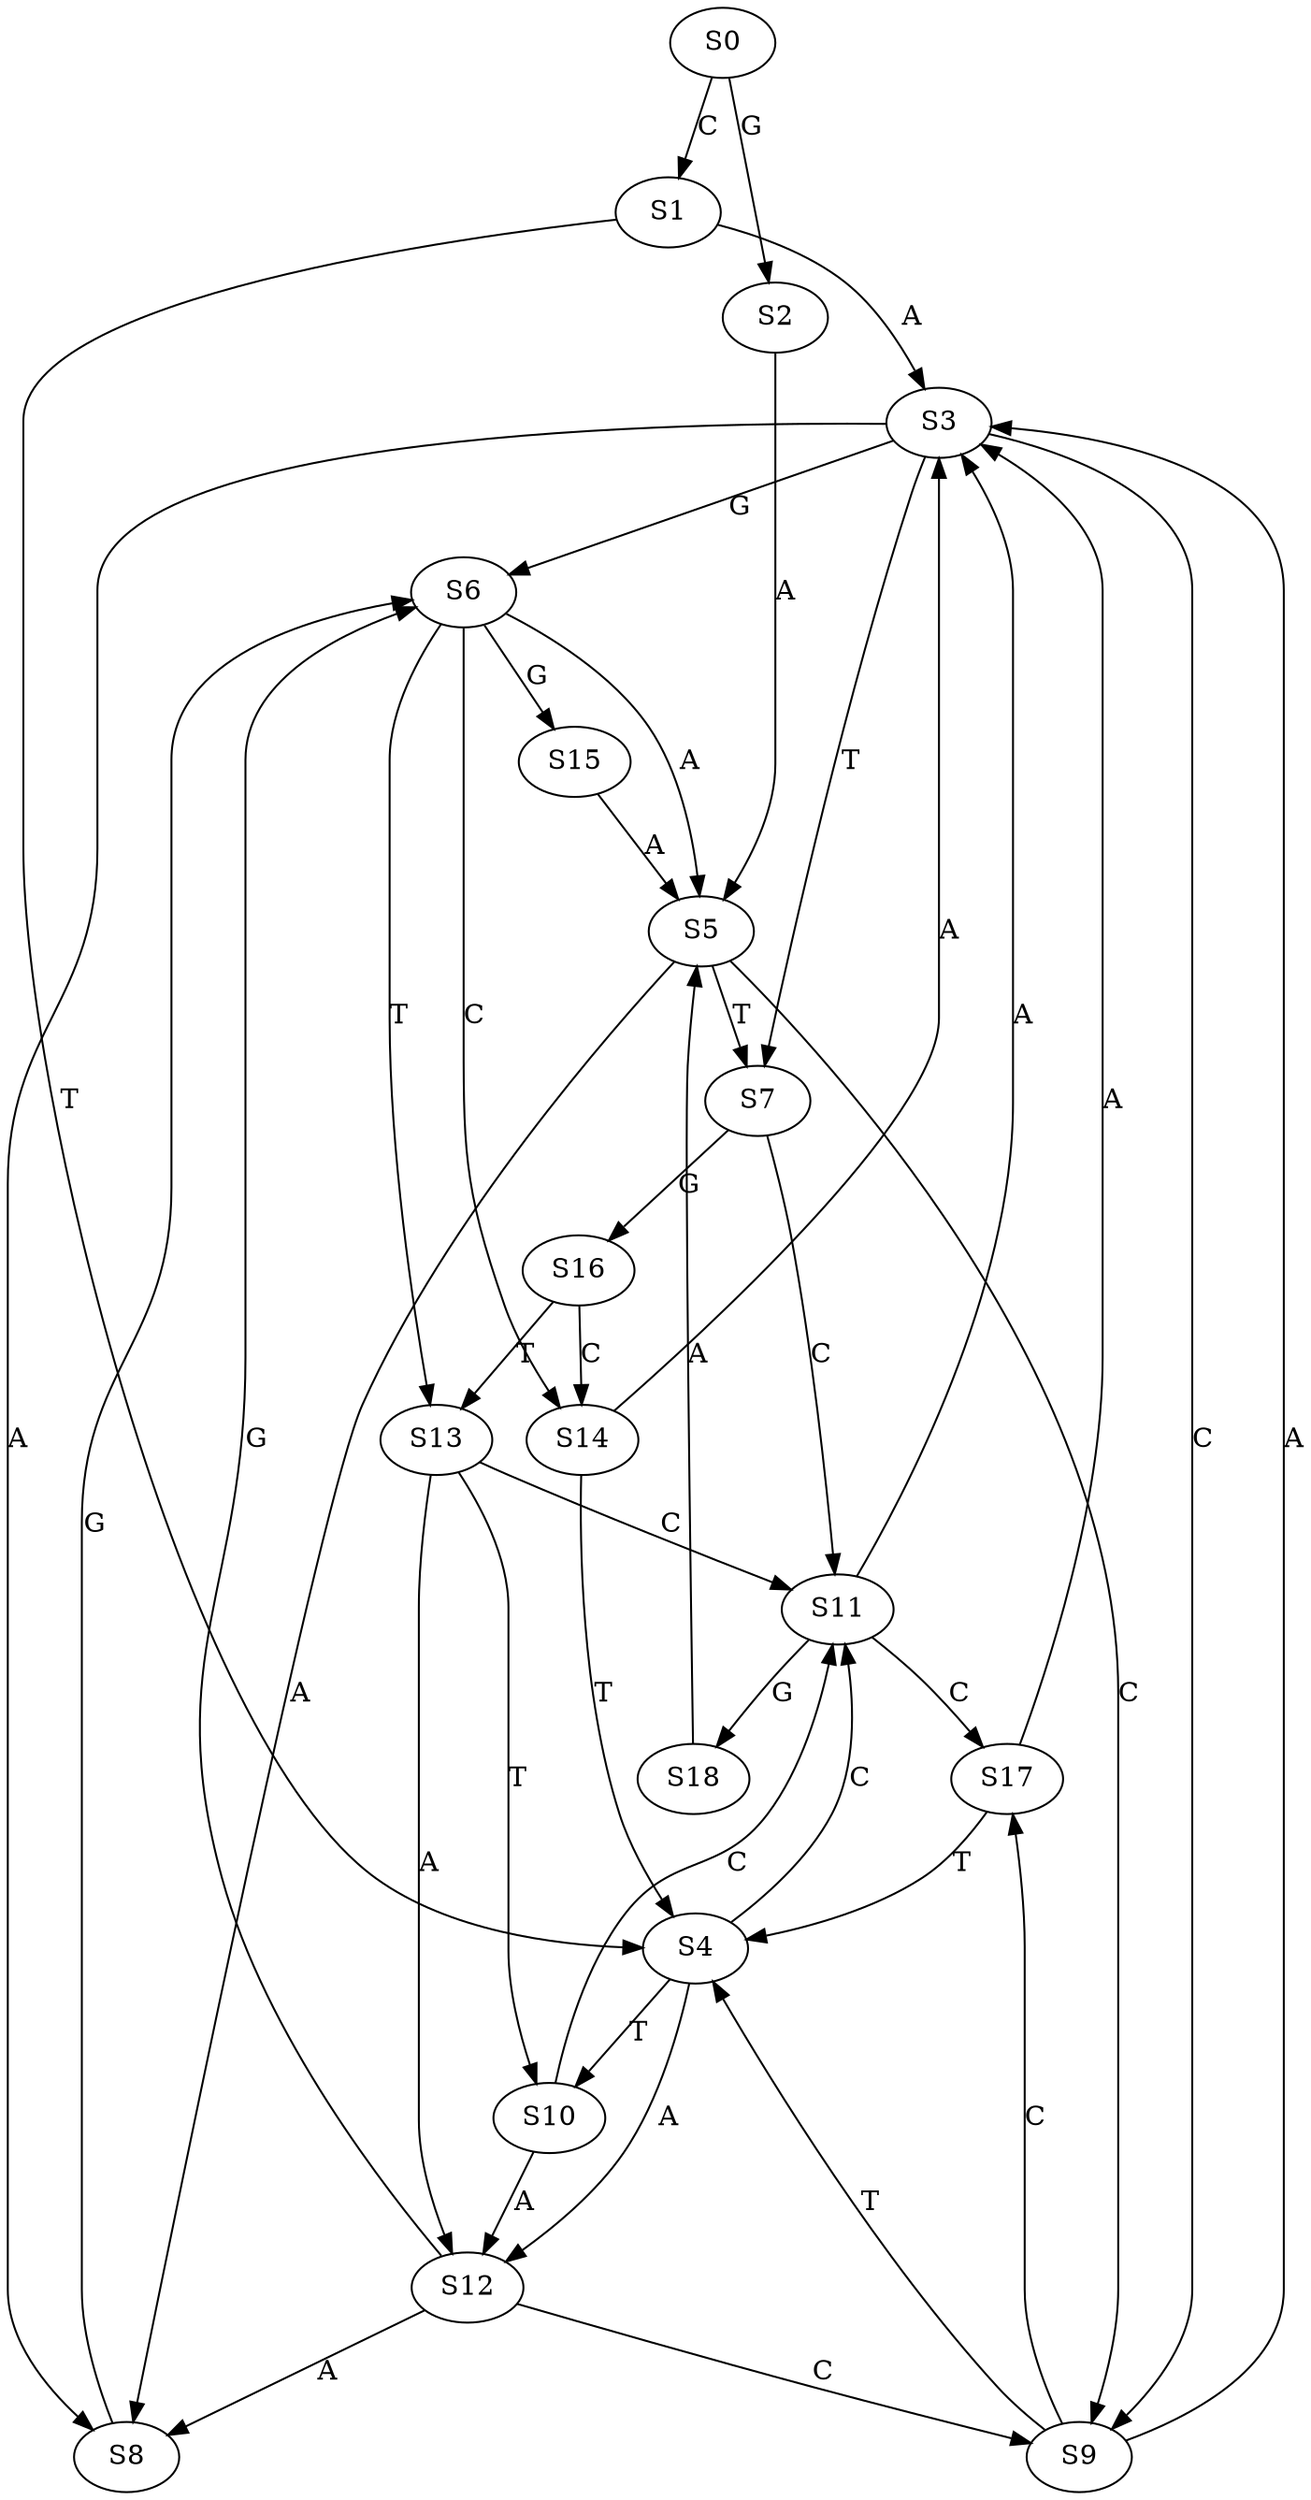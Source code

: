 strict digraph  {
	S0 -> S1 [ label = C ];
	S0 -> S2 [ label = G ];
	S1 -> S3 [ label = A ];
	S1 -> S4 [ label = T ];
	S2 -> S5 [ label = A ];
	S3 -> S6 [ label = G ];
	S3 -> S7 [ label = T ];
	S3 -> S8 [ label = A ];
	S3 -> S9 [ label = C ];
	S4 -> S10 [ label = T ];
	S4 -> S11 [ label = C ];
	S4 -> S12 [ label = A ];
	S5 -> S7 [ label = T ];
	S5 -> S8 [ label = A ];
	S5 -> S9 [ label = C ];
	S6 -> S13 [ label = T ];
	S6 -> S14 [ label = C ];
	S6 -> S5 [ label = A ];
	S6 -> S15 [ label = G ];
	S7 -> S16 [ label = G ];
	S7 -> S11 [ label = C ];
	S8 -> S6 [ label = G ];
	S9 -> S4 [ label = T ];
	S9 -> S17 [ label = C ];
	S9 -> S3 [ label = A ];
	S10 -> S12 [ label = A ];
	S10 -> S11 [ label = C ];
	S11 -> S3 [ label = A ];
	S11 -> S17 [ label = C ];
	S11 -> S18 [ label = G ];
	S12 -> S6 [ label = G ];
	S12 -> S9 [ label = C ];
	S12 -> S8 [ label = A ];
	S13 -> S11 [ label = C ];
	S13 -> S10 [ label = T ];
	S13 -> S12 [ label = A ];
	S14 -> S3 [ label = A ];
	S14 -> S4 [ label = T ];
	S15 -> S5 [ label = A ];
	S16 -> S14 [ label = C ];
	S16 -> S13 [ label = T ];
	S17 -> S3 [ label = A ];
	S17 -> S4 [ label = T ];
	S18 -> S5 [ label = A ];
}
